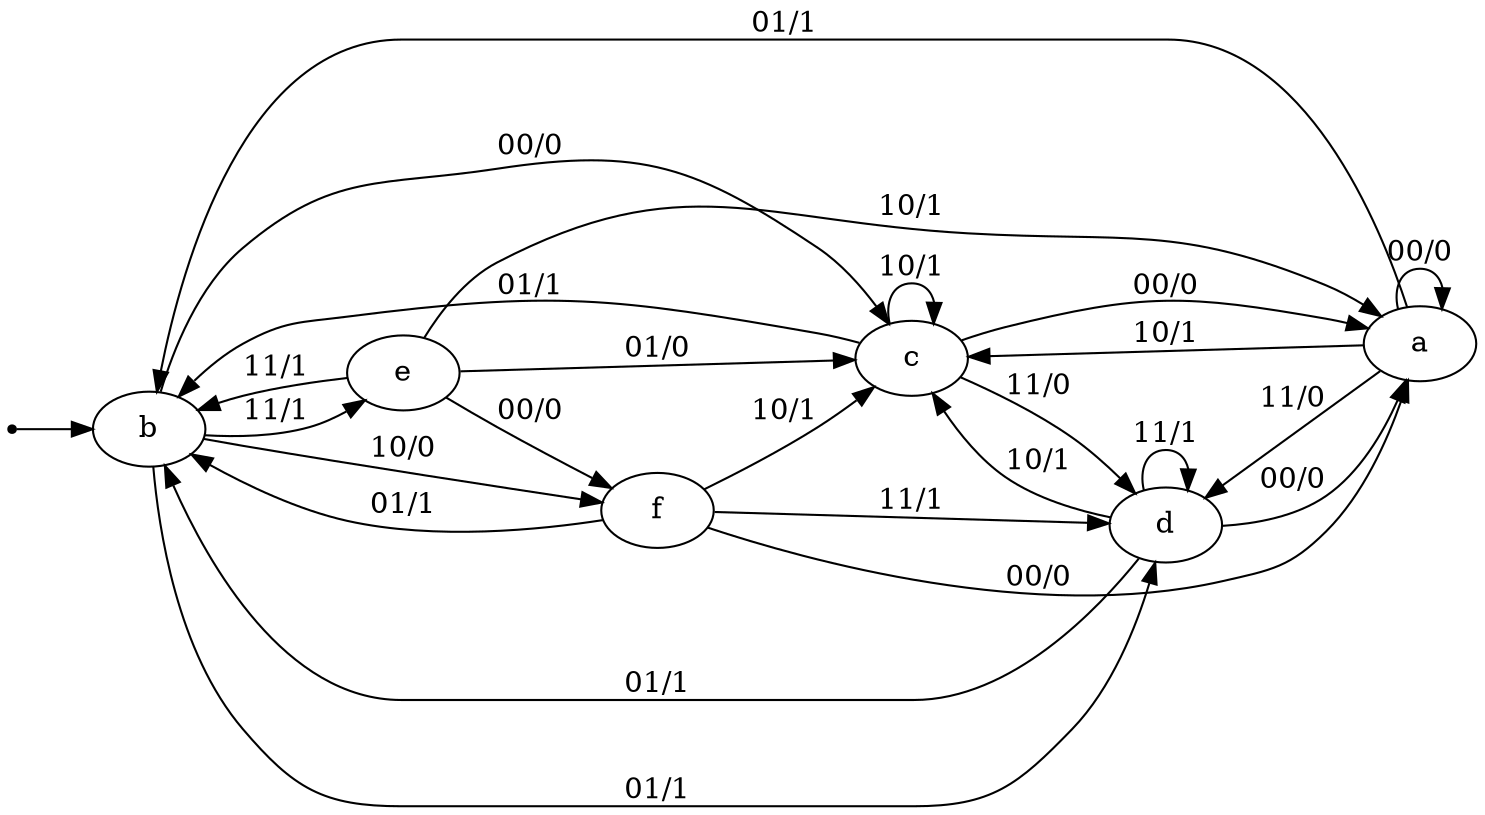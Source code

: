 digraph STG {
	rankdir=LR;
	INIT [shape=point];
	b [label="b"];
	a [label="a"];
	c [label="c"];
	d [label="d"];
	e [label="e"];
	f [label="f"];
	INIT -> b;
	a -> a [label="00/0"];
	a -> b [label="01/1"];
	a -> c [label="10/1"];
	a -> d [label="11/0"];
	b -> c [label="00/0"];
	b -> d [label="01/1"];
	b -> f [label="10/0"];
	b -> e [label="11/1"];
	c -> a [label="00/0"];
	c -> b [label="01/1"];
	c -> c [label="10/1"];
	c -> d [label="11/0"];
	d -> a [label="00/0"];
	d -> b [label="01/1"];
	d -> c [label="10/1"];
	d -> d [label="11/1"];
	e -> f [label="00/0"];
	e -> c [label="01/0"];
	e -> a [label="10/1"];
	e -> b [label="11/1"];
	f -> a [label="00/0"];
	f -> b [label="01/1"];
	f -> c [label="10/1"];
	f -> d [label="11/1"];
}
